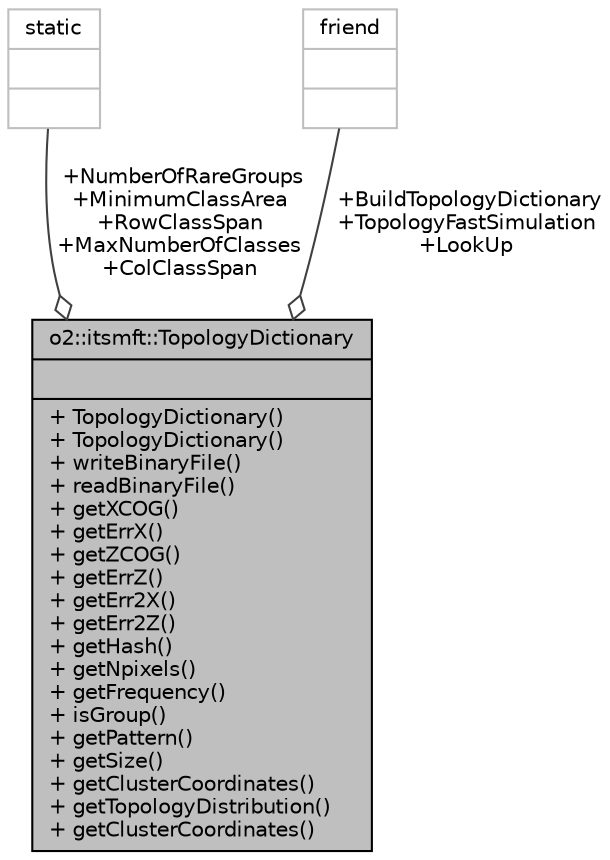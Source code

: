 digraph "o2::itsmft::TopologyDictionary"
{
 // INTERACTIVE_SVG=YES
  bgcolor="transparent";
  edge [fontname="Helvetica",fontsize="10",labelfontname="Helvetica",labelfontsize="10"];
  node [fontname="Helvetica",fontsize="10",shape=record];
  Node1 [label="{o2::itsmft::TopologyDictionary\n||+ TopologyDictionary()\l+ TopologyDictionary()\l+ writeBinaryFile()\l+ readBinaryFile()\l+ getXCOG()\l+ getErrX()\l+ getZCOG()\l+ getErrZ()\l+ getErr2X()\l+ getErr2Z()\l+ getHash()\l+ getNpixels()\l+ getFrequency()\l+ isGroup()\l+ getPattern()\l+ getSize()\l+ getClusterCoordinates()\l+ getTopologyDistribution()\l+ getClusterCoordinates()\l}",height=0.2,width=0.4,color="black", fillcolor="grey75", style="filled", fontcolor="black"];
  Node2 -> Node1 [color="grey25",fontsize="10",style="solid",label=" +NumberOfRareGroups\n+MinimumClassArea\n+RowClassSpan\n+MaxNumberOfClasses\n+ColClassSpan" ,arrowhead="odiamond",fontname="Helvetica"];
  Node2 [label="{static\n||}",height=0.2,width=0.4,color="grey75"];
  Node3 -> Node1 [color="grey25",fontsize="10",style="solid",label=" +BuildTopologyDictionary\n+TopologyFastSimulation\n+LookUp" ,arrowhead="odiamond",fontname="Helvetica"];
  Node3 [label="{friend\n||}",height=0.2,width=0.4,color="grey75"];
}
